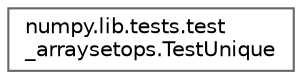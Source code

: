 digraph "Graphical Class Hierarchy"
{
 // LATEX_PDF_SIZE
  bgcolor="transparent";
  edge [fontname=Helvetica,fontsize=10,labelfontname=Helvetica,labelfontsize=10];
  node [fontname=Helvetica,fontsize=10,shape=box,height=0.2,width=0.4];
  rankdir="LR";
  Node0 [id="Node000000",label="numpy.lib.tests.test\l_arraysetops.TestUnique",height=0.2,width=0.4,color="grey40", fillcolor="white", style="filled",URL="$da/d9d/classnumpy_1_1lib_1_1tests_1_1test__arraysetops_1_1TestUnique.html",tooltip=" "];
}
